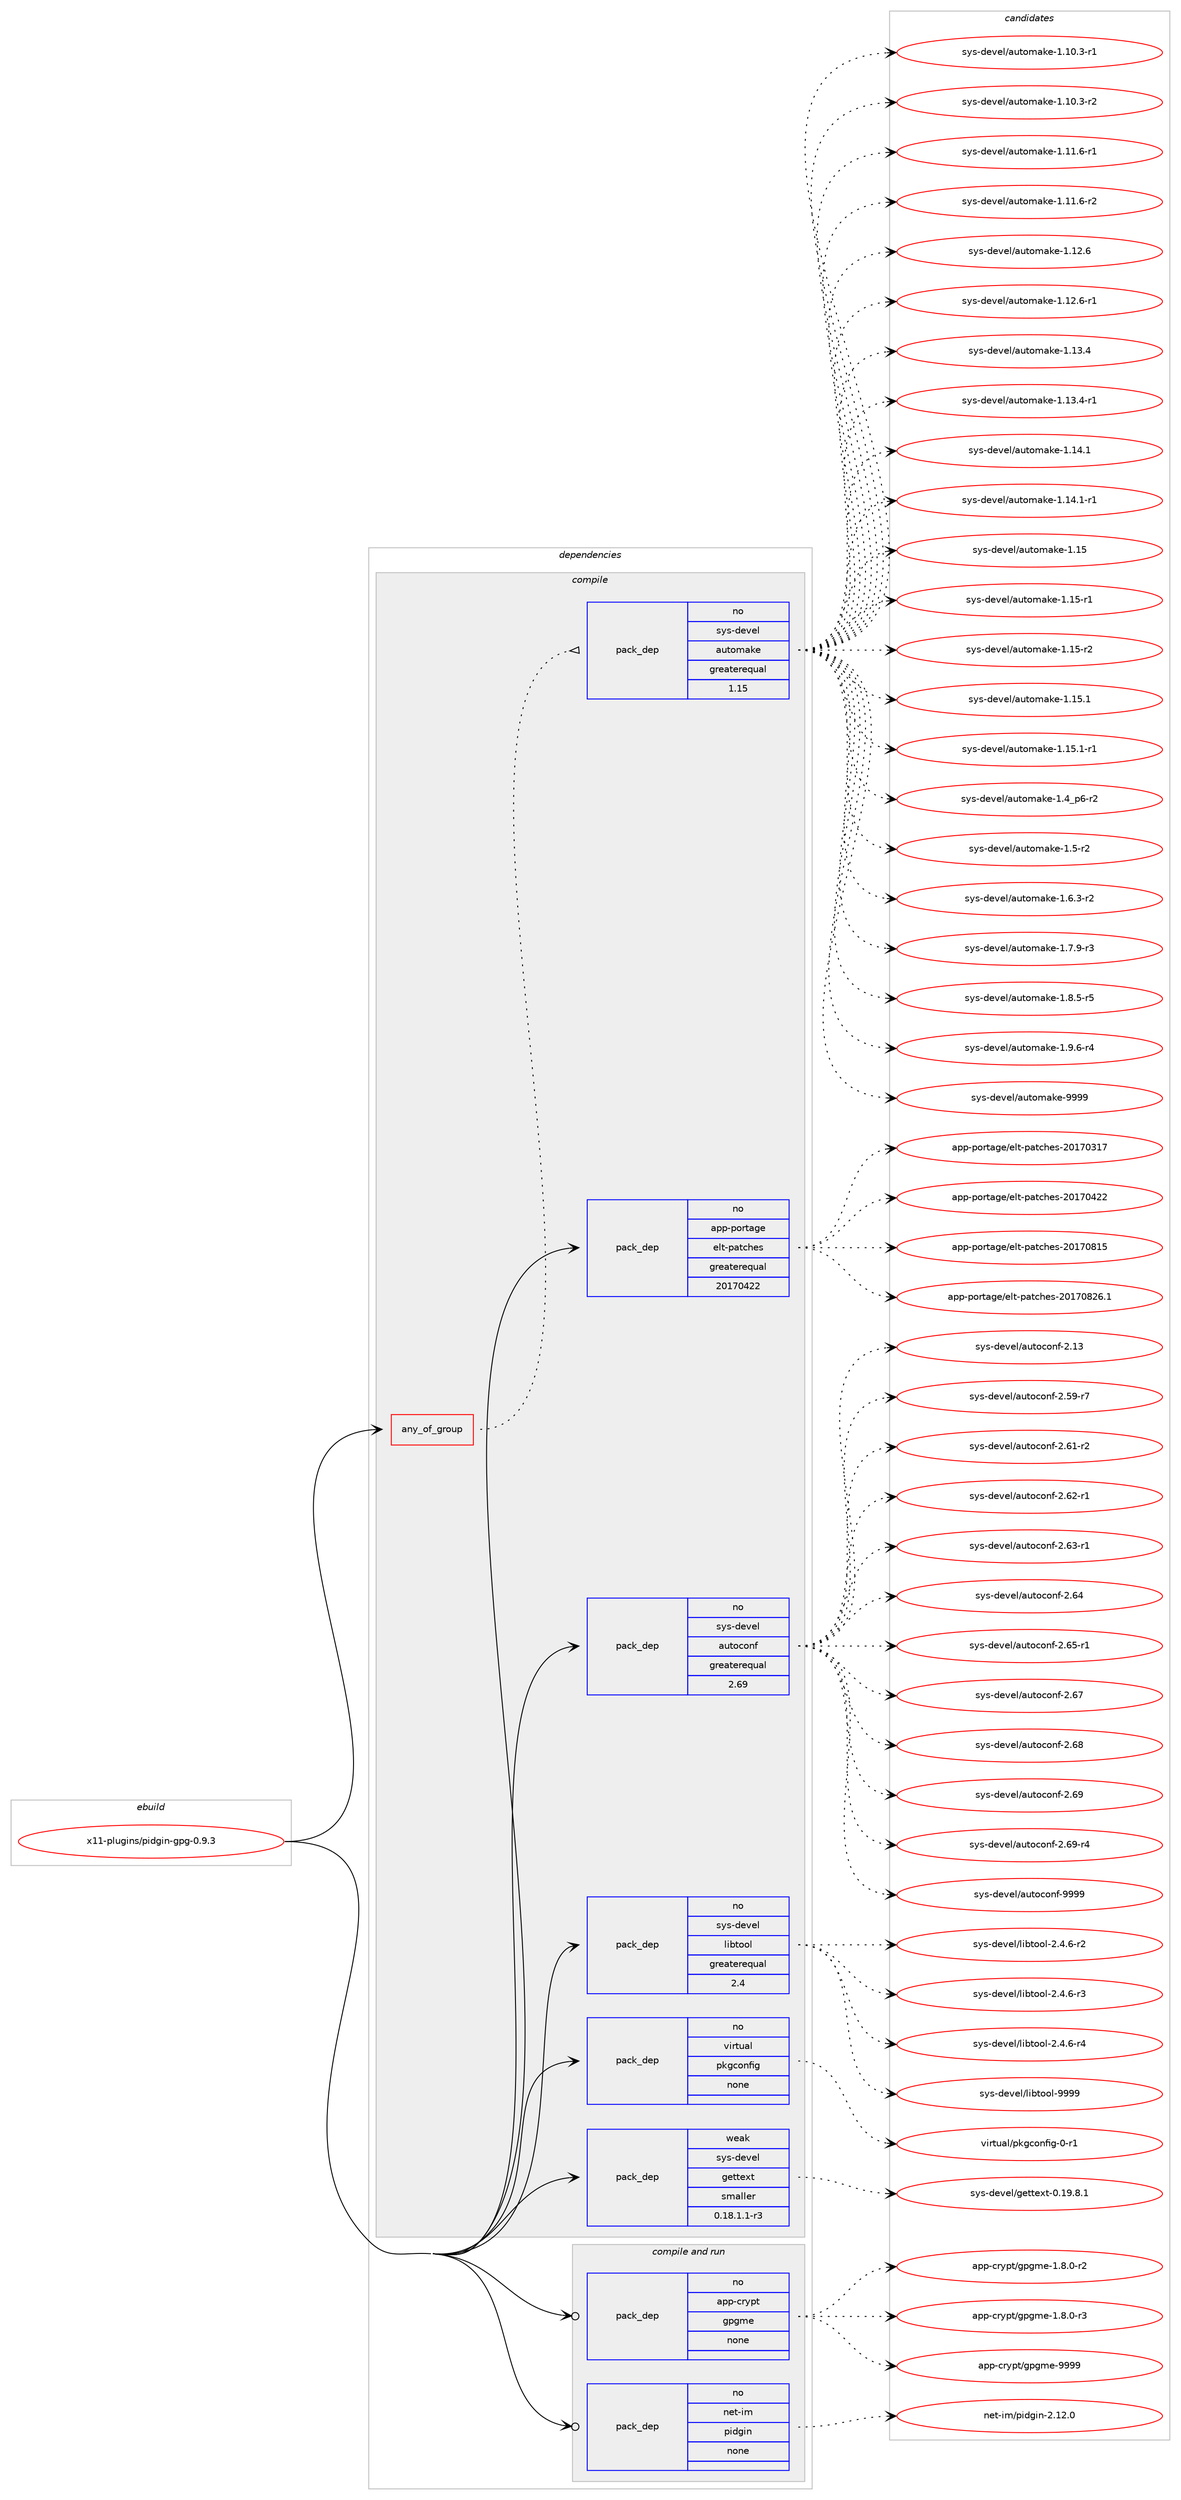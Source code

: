 digraph prolog {

# *************
# Graph options
# *************

newrank=true;
concentrate=true;
compound=true;
graph [rankdir=LR,fontname=Helvetica,fontsize=10,ranksep=1.5];#, ranksep=2.5, nodesep=0.2];
edge  [arrowhead=vee];
node  [fontname=Helvetica,fontsize=10];

# **********
# The ebuild
# **********

subgraph cluster_leftcol {
color=gray;
rank=same;
label=<<i>ebuild</i>>;
id [label="x11-plugins/pidgin-gpg-0.9.3", color=red, width=4, href="../x11-plugins/pidgin-gpg-0.9.3.svg"];
}

# ****************
# The dependencies
# ****************

subgraph cluster_midcol {
color=gray;
label=<<i>dependencies</i>>;
subgraph cluster_compile {
fillcolor="#eeeeee";
style=filled;
label=<<i>compile</i>>;
subgraph any9572 {
dependency526473 [label=<<TABLE BORDER="0" CELLBORDER="1" CELLSPACING="0" CELLPADDING="4"><TR><TD CELLPADDING="10">any_of_group</TD></TR></TABLE>>, shape=none, color=red];subgraph pack393022 {
dependency526474 [label=<<TABLE BORDER="0" CELLBORDER="1" CELLSPACING="0" CELLPADDING="4" WIDTH="220"><TR><TD ROWSPAN="6" CELLPADDING="30">pack_dep</TD></TR><TR><TD WIDTH="110">no</TD></TR><TR><TD>sys-devel</TD></TR><TR><TD>automake</TD></TR><TR><TD>greaterequal</TD></TR><TR><TD>1.15</TD></TR></TABLE>>, shape=none, color=blue];
}
dependency526473:e -> dependency526474:w [weight=20,style="dotted",arrowhead="oinv"];
}
id:e -> dependency526473:w [weight=20,style="solid",arrowhead="vee"];
subgraph pack393023 {
dependency526475 [label=<<TABLE BORDER="0" CELLBORDER="1" CELLSPACING="0" CELLPADDING="4" WIDTH="220"><TR><TD ROWSPAN="6" CELLPADDING="30">pack_dep</TD></TR><TR><TD WIDTH="110">no</TD></TR><TR><TD>app-portage</TD></TR><TR><TD>elt-patches</TD></TR><TR><TD>greaterequal</TD></TR><TR><TD>20170422</TD></TR></TABLE>>, shape=none, color=blue];
}
id:e -> dependency526475:w [weight=20,style="solid",arrowhead="vee"];
subgraph pack393024 {
dependency526476 [label=<<TABLE BORDER="0" CELLBORDER="1" CELLSPACING="0" CELLPADDING="4" WIDTH="220"><TR><TD ROWSPAN="6" CELLPADDING="30">pack_dep</TD></TR><TR><TD WIDTH="110">no</TD></TR><TR><TD>sys-devel</TD></TR><TR><TD>autoconf</TD></TR><TR><TD>greaterequal</TD></TR><TR><TD>2.69</TD></TR></TABLE>>, shape=none, color=blue];
}
id:e -> dependency526476:w [weight=20,style="solid",arrowhead="vee"];
subgraph pack393025 {
dependency526477 [label=<<TABLE BORDER="0" CELLBORDER="1" CELLSPACING="0" CELLPADDING="4" WIDTH="220"><TR><TD ROWSPAN="6" CELLPADDING="30">pack_dep</TD></TR><TR><TD WIDTH="110">no</TD></TR><TR><TD>sys-devel</TD></TR><TR><TD>libtool</TD></TR><TR><TD>greaterequal</TD></TR><TR><TD>2.4</TD></TR></TABLE>>, shape=none, color=blue];
}
id:e -> dependency526477:w [weight=20,style="solid",arrowhead="vee"];
subgraph pack393026 {
dependency526478 [label=<<TABLE BORDER="0" CELLBORDER="1" CELLSPACING="0" CELLPADDING="4" WIDTH="220"><TR><TD ROWSPAN="6" CELLPADDING="30">pack_dep</TD></TR><TR><TD WIDTH="110">no</TD></TR><TR><TD>virtual</TD></TR><TR><TD>pkgconfig</TD></TR><TR><TD>none</TD></TR><TR><TD></TD></TR></TABLE>>, shape=none, color=blue];
}
id:e -> dependency526478:w [weight=20,style="solid",arrowhead="vee"];
subgraph pack393027 {
dependency526479 [label=<<TABLE BORDER="0" CELLBORDER="1" CELLSPACING="0" CELLPADDING="4" WIDTH="220"><TR><TD ROWSPAN="6" CELLPADDING="30">pack_dep</TD></TR><TR><TD WIDTH="110">weak</TD></TR><TR><TD>sys-devel</TD></TR><TR><TD>gettext</TD></TR><TR><TD>smaller</TD></TR><TR><TD>0.18.1.1-r3</TD></TR></TABLE>>, shape=none, color=blue];
}
id:e -> dependency526479:w [weight=20,style="solid",arrowhead="vee"];
}
subgraph cluster_compileandrun {
fillcolor="#eeeeee";
style=filled;
label=<<i>compile and run</i>>;
subgraph pack393028 {
dependency526480 [label=<<TABLE BORDER="0" CELLBORDER="1" CELLSPACING="0" CELLPADDING="4" WIDTH="220"><TR><TD ROWSPAN="6" CELLPADDING="30">pack_dep</TD></TR><TR><TD WIDTH="110">no</TD></TR><TR><TD>app-crypt</TD></TR><TR><TD>gpgme</TD></TR><TR><TD>none</TD></TR><TR><TD></TD></TR></TABLE>>, shape=none, color=blue];
}
id:e -> dependency526480:w [weight=20,style="solid",arrowhead="odotvee"];
subgraph pack393029 {
dependency526481 [label=<<TABLE BORDER="0" CELLBORDER="1" CELLSPACING="0" CELLPADDING="4" WIDTH="220"><TR><TD ROWSPAN="6" CELLPADDING="30">pack_dep</TD></TR><TR><TD WIDTH="110">no</TD></TR><TR><TD>net-im</TD></TR><TR><TD>pidgin</TD></TR><TR><TD>none</TD></TR><TR><TD></TD></TR></TABLE>>, shape=none, color=blue];
}
id:e -> dependency526481:w [weight=20,style="solid",arrowhead="odotvee"];
}
subgraph cluster_run {
fillcolor="#eeeeee";
style=filled;
label=<<i>run</i>>;
}
}

# **************
# The candidates
# **************

subgraph cluster_choices {
rank=same;
color=gray;
label=<<i>candidates</i>>;

subgraph choice393022 {
color=black;
nodesep=1;
choice11512111545100101118101108479711711611110997107101454946494846514511449 [label="sys-devel/automake-1.10.3-r1", color=red, width=4,href="../sys-devel/automake-1.10.3-r1.svg"];
choice11512111545100101118101108479711711611110997107101454946494846514511450 [label="sys-devel/automake-1.10.3-r2", color=red, width=4,href="../sys-devel/automake-1.10.3-r2.svg"];
choice11512111545100101118101108479711711611110997107101454946494946544511449 [label="sys-devel/automake-1.11.6-r1", color=red, width=4,href="../sys-devel/automake-1.11.6-r1.svg"];
choice11512111545100101118101108479711711611110997107101454946494946544511450 [label="sys-devel/automake-1.11.6-r2", color=red, width=4,href="../sys-devel/automake-1.11.6-r2.svg"];
choice1151211154510010111810110847971171161111099710710145494649504654 [label="sys-devel/automake-1.12.6", color=red, width=4,href="../sys-devel/automake-1.12.6.svg"];
choice11512111545100101118101108479711711611110997107101454946495046544511449 [label="sys-devel/automake-1.12.6-r1", color=red, width=4,href="../sys-devel/automake-1.12.6-r1.svg"];
choice1151211154510010111810110847971171161111099710710145494649514652 [label="sys-devel/automake-1.13.4", color=red, width=4,href="../sys-devel/automake-1.13.4.svg"];
choice11512111545100101118101108479711711611110997107101454946495146524511449 [label="sys-devel/automake-1.13.4-r1", color=red, width=4,href="../sys-devel/automake-1.13.4-r1.svg"];
choice1151211154510010111810110847971171161111099710710145494649524649 [label="sys-devel/automake-1.14.1", color=red, width=4,href="../sys-devel/automake-1.14.1.svg"];
choice11512111545100101118101108479711711611110997107101454946495246494511449 [label="sys-devel/automake-1.14.1-r1", color=red, width=4,href="../sys-devel/automake-1.14.1-r1.svg"];
choice115121115451001011181011084797117116111109971071014549464953 [label="sys-devel/automake-1.15", color=red, width=4,href="../sys-devel/automake-1.15.svg"];
choice1151211154510010111810110847971171161111099710710145494649534511449 [label="sys-devel/automake-1.15-r1", color=red, width=4,href="../sys-devel/automake-1.15-r1.svg"];
choice1151211154510010111810110847971171161111099710710145494649534511450 [label="sys-devel/automake-1.15-r2", color=red, width=4,href="../sys-devel/automake-1.15-r2.svg"];
choice1151211154510010111810110847971171161111099710710145494649534649 [label="sys-devel/automake-1.15.1", color=red, width=4,href="../sys-devel/automake-1.15.1.svg"];
choice11512111545100101118101108479711711611110997107101454946495346494511449 [label="sys-devel/automake-1.15.1-r1", color=red, width=4,href="../sys-devel/automake-1.15.1-r1.svg"];
choice115121115451001011181011084797117116111109971071014549465295112544511450 [label="sys-devel/automake-1.4_p6-r2", color=red, width=4,href="../sys-devel/automake-1.4_p6-r2.svg"];
choice11512111545100101118101108479711711611110997107101454946534511450 [label="sys-devel/automake-1.5-r2", color=red, width=4,href="../sys-devel/automake-1.5-r2.svg"];
choice115121115451001011181011084797117116111109971071014549465446514511450 [label="sys-devel/automake-1.6.3-r2", color=red, width=4,href="../sys-devel/automake-1.6.3-r2.svg"];
choice115121115451001011181011084797117116111109971071014549465546574511451 [label="sys-devel/automake-1.7.9-r3", color=red, width=4,href="../sys-devel/automake-1.7.9-r3.svg"];
choice115121115451001011181011084797117116111109971071014549465646534511453 [label="sys-devel/automake-1.8.5-r5", color=red, width=4,href="../sys-devel/automake-1.8.5-r5.svg"];
choice115121115451001011181011084797117116111109971071014549465746544511452 [label="sys-devel/automake-1.9.6-r4", color=red, width=4,href="../sys-devel/automake-1.9.6-r4.svg"];
choice115121115451001011181011084797117116111109971071014557575757 [label="sys-devel/automake-9999", color=red, width=4,href="../sys-devel/automake-9999.svg"];
dependency526474:e -> choice11512111545100101118101108479711711611110997107101454946494846514511449:w [style=dotted,weight="100"];
dependency526474:e -> choice11512111545100101118101108479711711611110997107101454946494846514511450:w [style=dotted,weight="100"];
dependency526474:e -> choice11512111545100101118101108479711711611110997107101454946494946544511449:w [style=dotted,weight="100"];
dependency526474:e -> choice11512111545100101118101108479711711611110997107101454946494946544511450:w [style=dotted,weight="100"];
dependency526474:e -> choice1151211154510010111810110847971171161111099710710145494649504654:w [style=dotted,weight="100"];
dependency526474:e -> choice11512111545100101118101108479711711611110997107101454946495046544511449:w [style=dotted,weight="100"];
dependency526474:e -> choice1151211154510010111810110847971171161111099710710145494649514652:w [style=dotted,weight="100"];
dependency526474:e -> choice11512111545100101118101108479711711611110997107101454946495146524511449:w [style=dotted,weight="100"];
dependency526474:e -> choice1151211154510010111810110847971171161111099710710145494649524649:w [style=dotted,weight="100"];
dependency526474:e -> choice11512111545100101118101108479711711611110997107101454946495246494511449:w [style=dotted,weight="100"];
dependency526474:e -> choice115121115451001011181011084797117116111109971071014549464953:w [style=dotted,weight="100"];
dependency526474:e -> choice1151211154510010111810110847971171161111099710710145494649534511449:w [style=dotted,weight="100"];
dependency526474:e -> choice1151211154510010111810110847971171161111099710710145494649534511450:w [style=dotted,weight="100"];
dependency526474:e -> choice1151211154510010111810110847971171161111099710710145494649534649:w [style=dotted,weight="100"];
dependency526474:e -> choice11512111545100101118101108479711711611110997107101454946495346494511449:w [style=dotted,weight="100"];
dependency526474:e -> choice115121115451001011181011084797117116111109971071014549465295112544511450:w [style=dotted,weight="100"];
dependency526474:e -> choice11512111545100101118101108479711711611110997107101454946534511450:w [style=dotted,weight="100"];
dependency526474:e -> choice115121115451001011181011084797117116111109971071014549465446514511450:w [style=dotted,weight="100"];
dependency526474:e -> choice115121115451001011181011084797117116111109971071014549465546574511451:w [style=dotted,weight="100"];
dependency526474:e -> choice115121115451001011181011084797117116111109971071014549465646534511453:w [style=dotted,weight="100"];
dependency526474:e -> choice115121115451001011181011084797117116111109971071014549465746544511452:w [style=dotted,weight="100"];
dependency526474:e -> choice115121115451001011181011084797117116111109971071014557575757:w [style=dotted,weight="100"];
}
subgraph choice393023 {
color=black;
nodesep=1;
choice97112112451121111141169710310147101108116451129711699104101115455048495548514955 [label="app-portage/elt-patches-20170317", color=red, width=4,href="../app-portage/elt-patches-20170317.svg"];
choice97112112451121111141169710310147101108116451129711699104101115455048495548525050 [label="app-portage/elt-patches-20170422", color=red, width=4,href="../app-portage/elt-patches-20170422.svg"];
choice97112112451121111141169710310147101108116451129711699104101115455048495548564953 [label="app-portage/elt-patches-20170815", color=red, width=4,href="../app-portage/elt-patches-20170815.svg"];
choice971121124511211111411697103101471011081164511297116991041011154550484955485650544649 [label="app-portage/elt-patches-20170826.1", color=red, width=4,href="../app-portage/elt-patches-20170826.1.svg"];
dependency526475:e -> choice97112112451121111141169710310147101108116451129711699104101115455048495548514955:w [style=dotted,weight="100"];
dependency526475:e -> choice97112112451121111141169710310147101108116451129711699104101115455048495548525050:w [style=dotted,weight="100"];
dependency526475:e -> choice97112112451121111141169710310147101108116451129711699104101115455048495548564953:w [style=dotted,weight="100"];
dependency526475:e -> choice971121124511211111411697103101471011081164511297116991041011154550484955485650544649:w [style=dotted,weight="100"];
}
subgraph choice393024 {
color=black;
nodesep=1;
choice115121115451001011181011084797117116111991111101024550464951 [label="sys-devel/autoconf-2.13", color=red, width=4,href="../sys-devel/autoconf-2.13.svg"];
choice1151211154510010111810110847971171161119911111010245504653574511455 [label="sys-devel/autoconf-2.59-r7", color=red, width=4,href="../sys-devel/autoconf-2.59-r7.svg"];
choice1151211154510010111810110847971171161119911111010245504654494511450 [label="sys-devel/autoconf-2.61-r2", color=red, width=4,href="../sys-devel/autoconf-2.61-r2.svg"];
choice1151211154510010111810110847971171161119911111010245504654504511449 [label="sys-devel/autoconf-2.62-r1", color=red, width=4,href="../sys-devel/autoconf-2.62-r1.svg"];
choice1151211154510010111810110847971171161119911111010245504654514511449 [label="sys-devel/autoconf-2.63-r1", color=red, width=4,href="../sys-devel/autoconf-2.63-r1.svg"];
choice115121115451001011181011084797117116111991111101024550465452 [label="sys-devel/autoconf-2.64", color=red, width=4,href="../sys-devel/autoconf-2.64.svg"];
choice1151211154510010111810110847971171161119911111010245504654534511449 [label="sys-devel/autoconf-2.65-r1", color=red, width=4,href="../sys-devel/autoconf-2.65-r1.svg"];
choice115121115451001011181011084797117116111991111101024550465455 [label="sys-devel/autoconf-2.67", color=red, width=4,href="../sys-devel/autoconf-2.67.svg"];
choice115121115451001011181011084797117116111991111101024550465456 [label="sys-devel/autoconf-2.68", color=red, width=4,href="../sys-devel/autoconf-2.68.svg"];
choice115121115451001011181011084797117116111991111101024550465457 [label="sys-devel/autoconf-2.69", color=red, width=4,href="../sys-devel/autoconf-2.69.svg"];
choice1151211154510010111810110847971171161119911111010245504654574511452 [label="sys-devel/autoconf-2.69-r4", color=red, width=4,href="../sys-devel/autoconf-2.69-r4.svg"];
choice115121115451001011181011084797117116111991111101024557575757 [label="sys-devel/autoconf-9999", color=red, width=4,href="../sys-devel/autoconf-9999.svg"];
dependency526476:e -> choice115121115451001011181011084797117116111991111101024550464951:w [style=dotted,weight="100"];
dependency526476:e -> choice1151211154510010111810110847971171161119911111010245504653574511455:w [style=dotted,weight="100"];
dependency526476:e -> choice1151211154510010111810110847971171161119911111010245504654494511450:w [style=dotted,weight="100"];
dependency526476:e -> choice1151211154510010111810110847971171161119911111010245504654504511449:w [style=dotted,weight="100"];
dependency526476:e -> choice1151211154510010111810110847971171161119911111010245504654514511449:w [style=dotted,weight="100"];
dependency526476:e -> choice115121115451001011181011084797117116111991111101024550465452:w [style=dotted,weight="100"];
dependency526476:e -> choice1151211154510010111810110847971171161119911111010245504654534511449:w [style=dotted,weight="100"];
dependency526476:e -> choice115121115451001011181011084797117116111991111101024550465455:w [style=dotted,weight="100"];
dependency526476:e -> choice115121115451001011181011084797117116111991111101024550465456:w [style=dotted,weight="100"];
dependency526476:e -> choice115121115451001011181011084797117116111991111101024550465457:w [style=dotted,weight="100"];
dependency526476:e -> choice1151211154510010111810110847971171161119911111010245504654574511452:w [style=dotted,weight="100"];
dependency526476:e -> choice115121115451001011181011084797117116111991111101024557575757:w [style=dotted,weight="100"];
}
subgraph choice393025 {
color=black;
nodesep=1;
choice1151211154510010111810110847108105981161111111084550465246544511450 [label="sys-devel/libtool-2.4.6-r2", color=red, width=4,href="../sys-devel/libtool-2.4.6-r2.svg"];
choice1151211154510010111810110847108105981161111111084550465246544511451 [label="sys-devel/libtool-2.4.6-r3", color=red, width=4,href="../sys-devel/libtool-2.4.6-r3.svg"];
choice1151211154510010111810110847108105981161111111084550465246544511452 [label="sys-devel/libtool-2.4.6-r4", color=red, width=4,href="../sys-devel/libtool-2.4.6-r4.svg"];
choice1151211154510010111810110847108105981161111111084557575757 [label="sys-devel/libtool-9999", color=red, width=4,href="../sys-devel/libtool-9999.svg"];
dependency526477:e -> choice1151211154510010111810110847108105981161111111084550465246544511450:w [style=dotted,weight="100"];
dependency526477:e -> choice1151211154510010111810110847108105981161111111084550465246544511451:w [style=dotted,weight="100"];
dependency526477:e -> choice1151211154510010111810110847108105981161111111084550465246544511452:w [style=dotted,weight="100"];
dependency526477:e -> choice1151211154510010111810110847108105981161111111084557575757:w [style=dotted,weight="100"];
}
subgraph choice393026 {
color=black;
nodesep=1;
choice11810511411611797108471121071039911111010210510345484511449 [label="virtual/pkgconfig-0-r1", color=red, width=4,href="../virtual/pkgconfig-0-r1.svg"];
dependency526478:e -> choice11810511411611797108471121071039911111010210510345484511449:w [style=dotted,weight="100"];
}
subgraph choice393027 {
color=black;
nodesep=1;
choice1151211154510010111810110847103101116116101120116454846495746564649 [label="sys-devel/gettext-0.19.8.1", color=red, width=4,href="../sys-devel/gettext-0.19.8.1.svg"];
dependency526479:e -> choice1151211154510010111810110847103101116116101120116454846495746564649:w [style=dotted,weight="100"];
}
subgraph choice393028 {
color=black;
nodesep=1;
choice971121124599114121112116471031121031091014549465646484511450 [label="app-crypt/gpgme-1.8.0-r2", color=red, width=4,href="../app-crypt/gpgme-1.8.0-r2.svg"];
choice971121124599114121112116471031121031091014549465646484511451 [label="app-crypt/gpgme-1.8.0-r3", color=red, width=4,href="../app-crypt/gpgme-1.8.0-r3.svg"];
choice971121124599114121112116471031121031091014557575757 [label="app-crypt/gpgme-9999", color=red, width=4,href="../app-crypt/gpgme-9999.svg"];
dependency526480:e -> choice971121124599114121112116471031121031091014549465646484511450:w [style=dotted,weight="100"];
dependency526480:e -> choice971121124599114121112116471031121031091014549465646484511451:w [style=dotted,weight="100"];
dependency526480:e -> choice971121124599114121112116471031121031091014557575757:w [style=dotted,weight="100"];
}
subgraph choice393029 {
color=black;
nodesep=1;
choice110101116451051094711210510010310511045504649504648 [label="net-im/pidgin-2.12.0", color=red, width=4,href="../net-im/pidgin-2.12.0.svg"];
dependency526481:e -> choice110101116451051094711210510010310511045504649504648:w [style=dotted,weight="100"];
}
}

}
